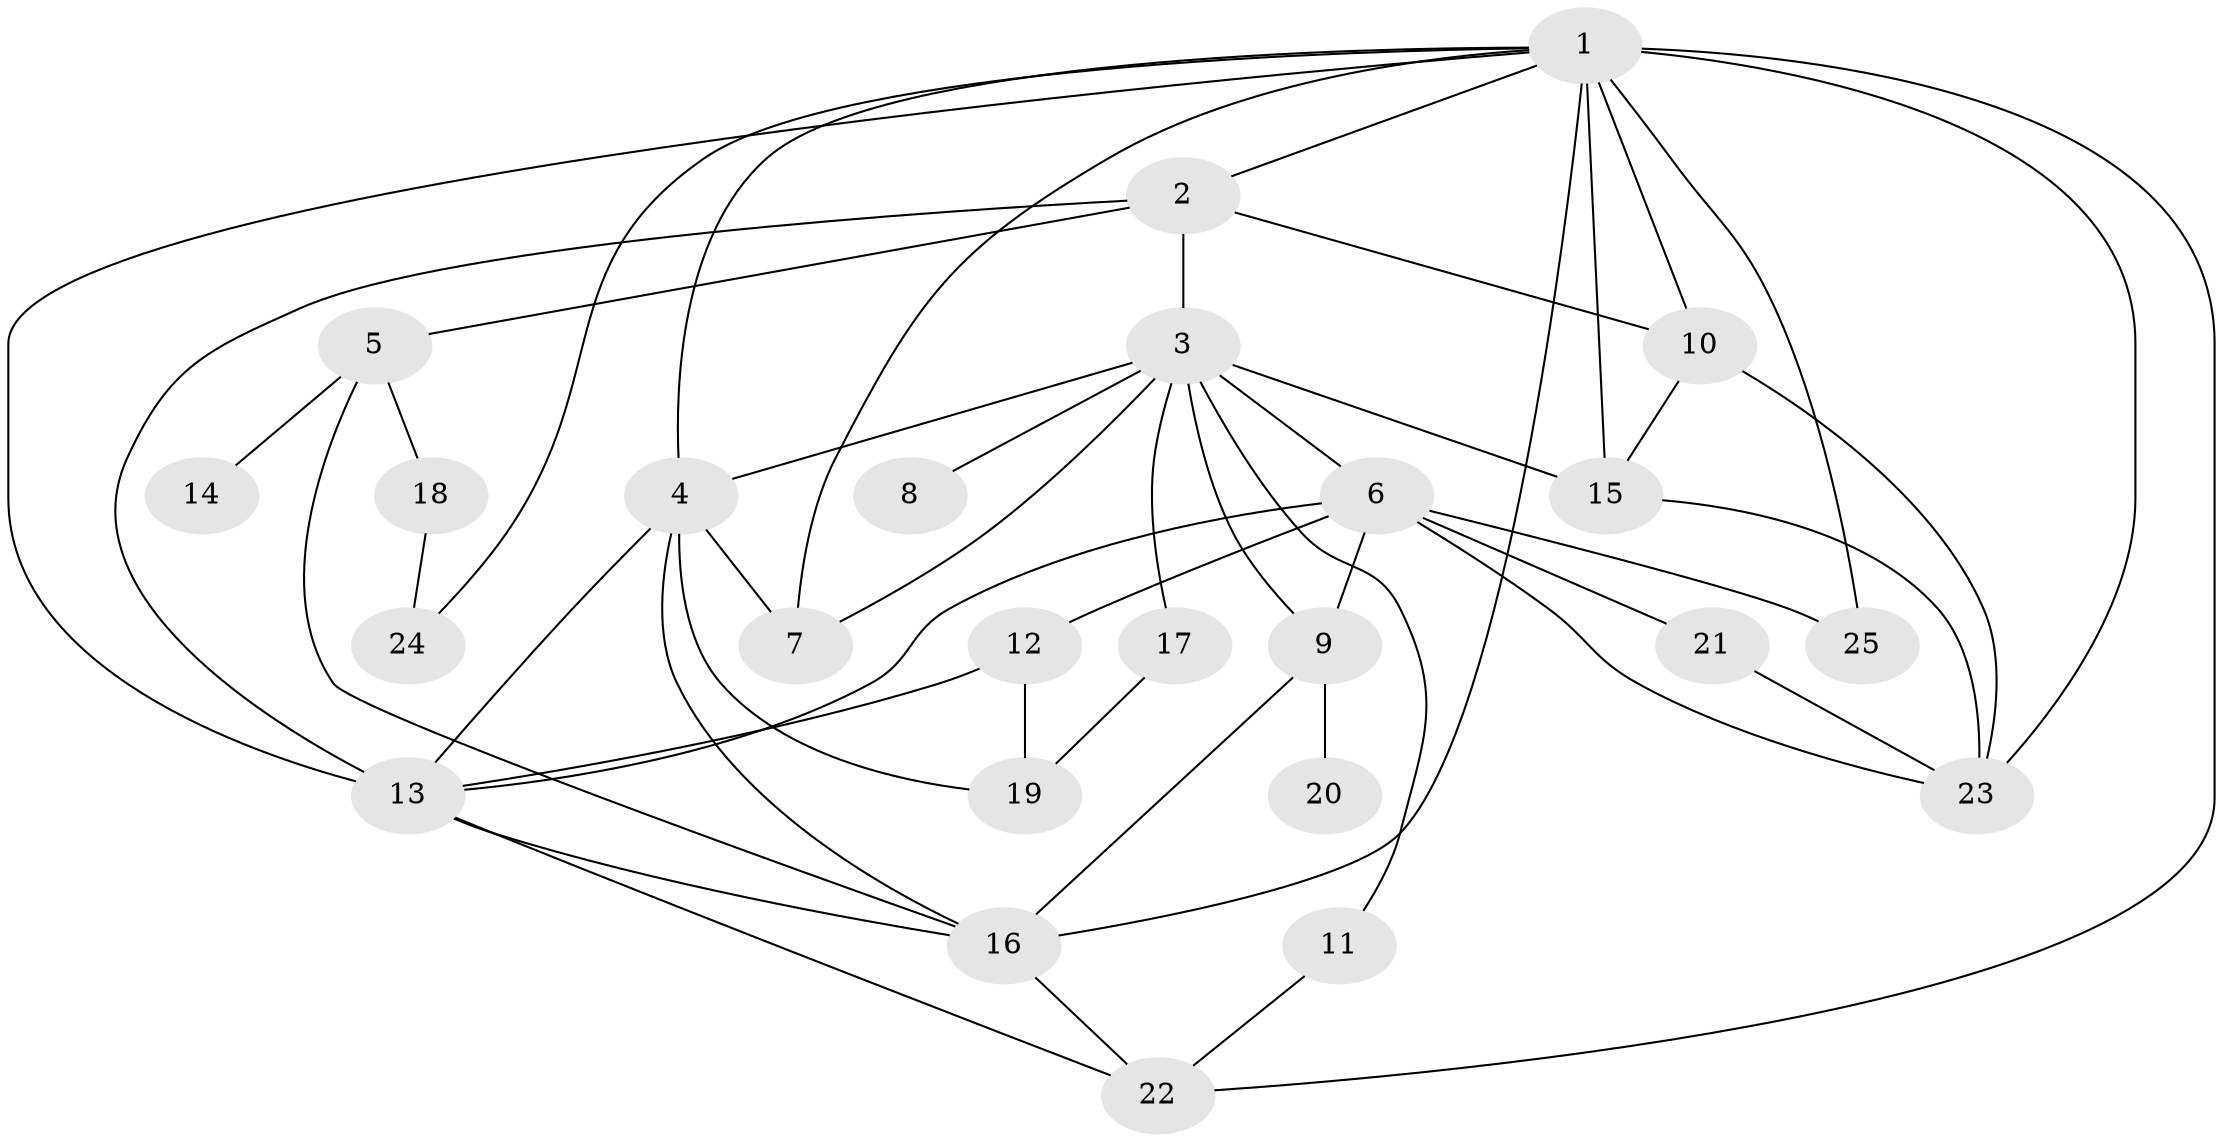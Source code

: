 // original degree distribution, {4: 0.14814814814814814, 6: 0.037037037037037035, 7: 0.012345679012345678, 5: 0.09876543209876543, 3: 0.2222222222222222, 1: 0.2345679012345679, 2: 0.24691358024691357}
// Generated by graph-tools (version 1.1) at 2025/48/03/04/25 22:48:48]
// undirected, 25 vertices, 50 edges
graph export_dot {
  node [color=gray90,style=filled];
  1;
  2;
  3;
  4;
  5;
  6;
  7;
  8;
  9;
  10;
  11;
  12;
  13;
  14;
  15;
  16;
  17;
  18;
  19;
  20;
  21;
  22;
  23;
  24;
  25;
  1 -- 2 [weight=1.0];
  1 -- 4 [weight=2.0];
  1 -- 7 [weight=1.0];
  1 -- 10 [weight=1.0];
  1 -- 13 [weight=1.0];
  1 -- 15 [weight=5.0];
  1 -- 16 [weight=1.0];
  1 -- 22 [weight=1.0];
  1 -- 23 [weight=1.0];
  1 -- 24 [weight=1.0];
  1 -- 25 [weight=1.0];
  2 -- 3 [weight=1.0];
  2 -- 5 [weight=1.0];
  2 -- 10 [weight=1.0];
  2 -- 13 [weight=1.0];
  3 -- 4 [weight=1.0];
  3 -- 6 [weight=2.0];
  3 -- 7 [weight=1.0];
  3 -- 8 [weight=1.0];
  3 -- 9 [weight=1.0];
  3 -- 11 [weight=1.0];
  3 -- 15 [weight=1.0];
  3 -- 17 [weight=1.0];
  4 -- 7 [weight=1.0];
  4 -- 13 [weight=2.0];
  4 -- 16 [weight=1.0];
  4 -- 19 [weight=1.0];
  5 -- 14 [weight=1.0];
  5 -- 16 [weight=1.0];
  5 -- 18 [weight=1.0];
  6 -- 9 [weight=1.0];
  6 -- 12 [weight=1.0];
  6 -- 13 [weight=1.0];
  6 -- 21 [weight=1.0];
  6 -- 23 [weight=1.0];
  6 -- 25 [weight=1.0];
  9 -- 16 [weight=1.0];
  9 -- 20 [weight=2.0];
  10 -- 15 [weight=1.0];
  10 -- 23 [weight=1.0];
  11 -- 22 [weight=1.0];
  12 -- 13 [weight=2.0];
  12 -- 19 [weight=2.0];
  13 -- 16 [weight=1.0];
  13 -- 22 [weight=1.0];
  15 -- 23 [weight=1.0];
  16 -- 22 [weight=1.0];
  17 -- 19 [weight=1.0];
  18 -- 24 [weight=1.0];
  21 -- 23 [weight=1.0];
}
